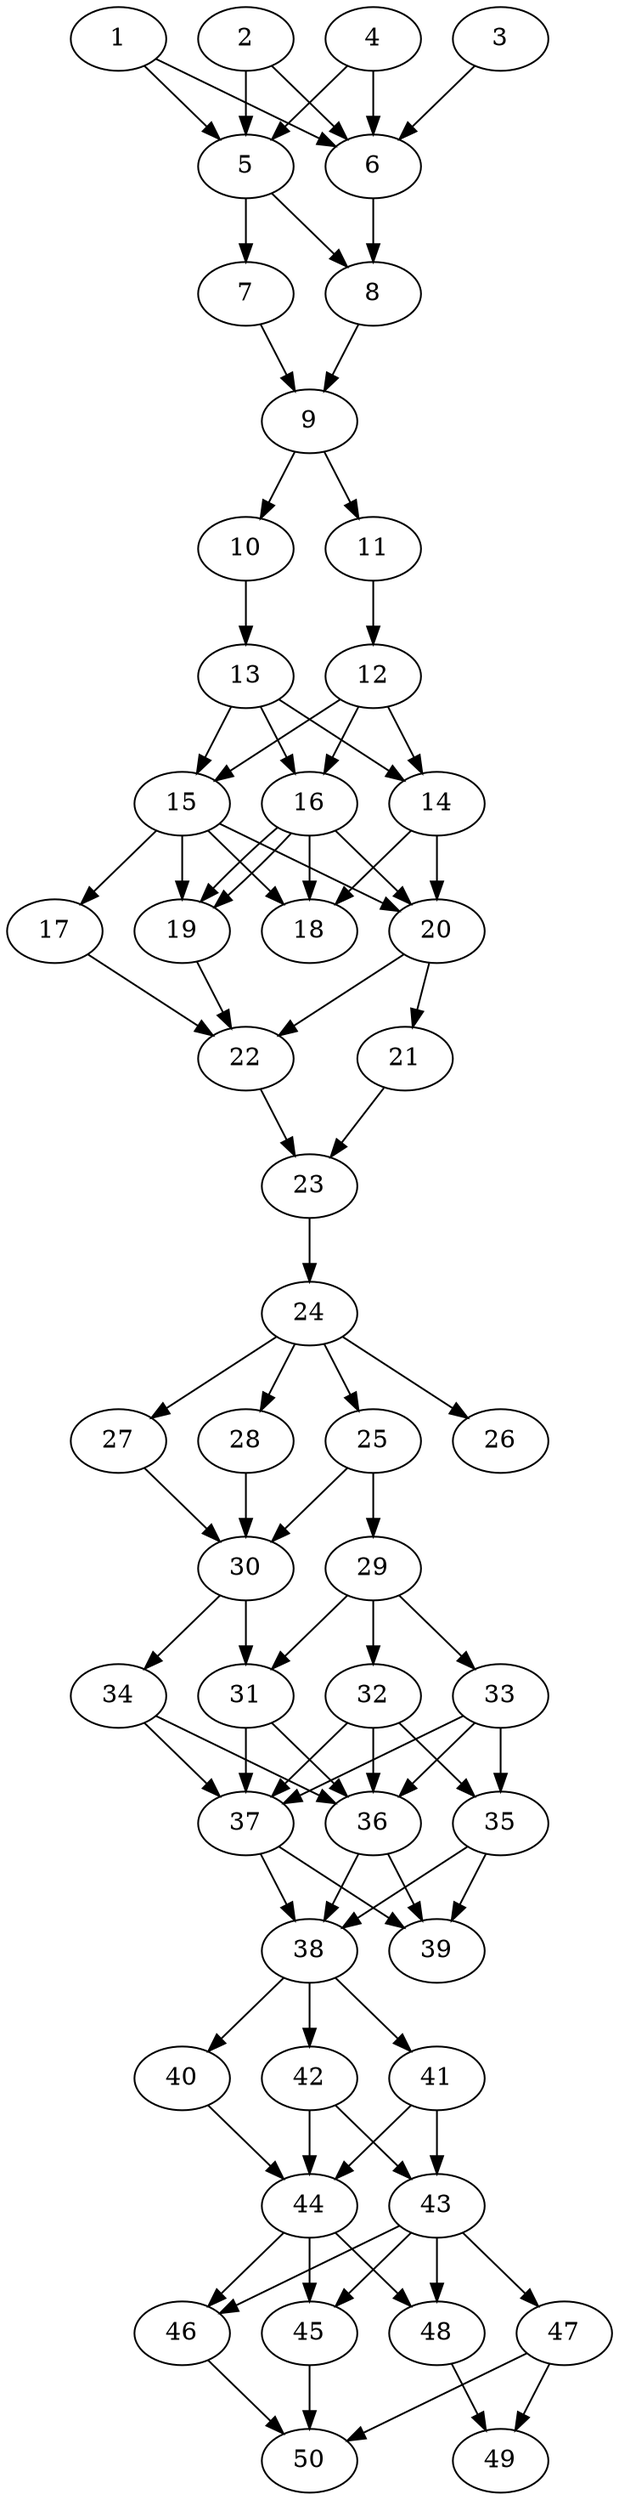 // DAG automatically generated by daggen at Thu Oct  3 14:07:57 2019
// ./daggen --dot -n 50 --ccr 0.5 --fat 0.3 --regular 0.5 --density 0.9 --mindata 5242880 --maxdata 52428800 
digraph G {
  1 [size="51875840", alpha="0.13", expect_size="25937920"] 
  1 -> 5 [size ="25937920"]
  1 -> 6 [size ="25937920"]
  2 [size="104382464", alpha="0.11", expect_size="52191232"] 
  2 -> 5 [size ="52191232"]
  2 -> 6 [size ="52191232"]
  3 [size="63240192", alpha="0.04", expect_size="31620096"] 
  3 -> 6 [size ="31620096"]
  4 [size="70610944", alpha="0.02", expect_size="35305472"] 
  4 -> 5 [size ="35305472"]
  4 -> 6 [size ="35305472"]
  5 [size="18857984", alpha="0.04", expect_size="9428992"] 
  5 -> 7 [size ="9428992"]
  5 -> 8 [size ="9428992"]
  6 [size="54896640", alpha="0.17", expect_size="27448320"] 
  6 -> 8 [size ="27448320"]
  7 [size="44023808", alpha="0.19", expect_size="22011904"] 
  7 -> 9 [size ="22011904"]
  8 [size="47226880", alpha="0.06", expect_size="23613440"] 
  8 -> 9 [size ="23613440"]
  9 [size="43823104", alpha="0.13", expect_size="21911552"] 
  9 -> 10 [size ="21911552"]
  9 -> 11 [size ="21911552"]
  10 [size="28035072", alpha="0.10", expect_size="14017536"] 
  10 -> 13 [size ="14017536"]
  11 [size="51359744", alpha="0.15", expect_size="25679872"] 
  11 -> 12 [size ="25679872"]
  12 [size="19355648", alpha="0.16", expect_size="9677824"] 
  12 -> 14 [size ="9677824"]
  12 -> 15 [size ="9677824"]
  12 -> 16 [size ="9677824"]
  13 [size="71219200", alpha="0.09", expect_size="35609600"] 
  13 -> 14 [size ="35609600"]
  13 -> 15 [size ="35609600"]
  13 -> 16 [size ="35609600"]
  14 [size="91326464", alpha="0.08", expect_size="45663232"] 
  14 -> 18 [size ="45663232"]
  14 -> 20 [size ="45663232"]
  15 [size="102041600", alpha="0.10", expect_size="51020800"] 
  15 -> 17 [size ="51020800"]
  15 -> 18 [size ="51020800"]
  15 -> 19 [size ="51020800"]
  15 -> 20 [size ="51020800"]
  16 [size="27674624", alpha="0.16", expect_size="13837312"] 
  16 -> 18 [size ="13837312"]
  16 -> 19 [size ="13837312"]
  16 -> 19 [size ="13837312"]
  16 -> 20 [size ="13837312"]
  17 [size="13078528", alpha="0.06", expect_size="6539264"] 
  17 -> 22 [size ="6539264"]
  18 [size="102000640", alpha="0.13", expect_size="51000320"] 
  19 [size="35977216", alpha="0.14", expect_size="17988608"] 
  19 -> 22 [size ="17988608"]
  20 [size="95647744", alpha="0.01", expect_size="47823872"] 
  20 -> 21 [size ="47823872"]
  20 -> 22 [size ="47823872"]
  21 [size="47882240", alpha="0.17", expect_size="23941120"] 
  21 -> 23 [size ="23941120"]
  22 [size="22118400", alpha="0.13", expect_size="11059200"] 
  22 -> 23 [size ="11059200"]
  23 [size="99563520", alpha="0.19", expect_size="49781760"] 
  23 -> 24 [size ="49781760"]
  24 [size="49610752", alpha="0.19", expect_size="24805376"] 
  24 -> 25 [size ="24805376"]
  24 -> 26 [size ="24805376"]
  24 -> 27 [size ="24805376"]
  24 -> 28 [size ="24805376"]
  25 [size="86884352", alpha="0.00", expect_size="43442176"] 
  25 -> 29 [size ="43442176"]
  25 -> 30 [size ="43442176"]
  26 [size="40060928", alpha="0.11", expect_size="20030464"] 
  27 [size="20240384", alpha="0.09", expect_size="10120192"] 
  27 -> 30 [size ="10120192"]
  28 [size="48146432", alpha="0.14", expect_size="24073216"] 
  28 -> 30 [size ="24073216"]
  29 [size="15820800", alpha="0.07", expect_size="7910400"] 
  29 -> 31 [size ="7910400"]
  29 -> 32 [size ="7910400"]
  29 -> 33 [size ="7910400"]
  30 [size="82886656", alpha="0.04", expect_size="41443328"] 
  30 -> 31 [size ="41443328"]
  30 -> 34 [size ="41443328"]
  31 [size="88412160", alpha="0.09", expect_size="44206080"] 
  31 -> 36 [size ="44206080"]
  31 -> 37 [size ="44206080"]
  32 [size="73789440", alpha="0.16", expect_size="36894720"] 
  32 -> 35 [size ="36894720"]
  32 -> 36 [size ="36894720"]
  32 -> 37 [size ="36894720"]
  33 [size="38541312", alpha="0.15", expect_size="19270656"] 
  33 -> 35 [size ="19270656"]
  33 -> 36 [size ="19270656"]
  33 -> 37 [size ="19270656"]
  34 [size="35426304", alpha="0.12", expect_size="17713152"] 
  34 -> 36 [size ="17713152"]
  34 -> 37 [size ="17713152"]
  35 [size="30197760", alpha="0.09", expect_size="15098880"] 
  35 -> 38 [size ="15098880"]
  35 -> 39 [size ="15098880"]
  36 [size="31229952", alpha="0.09", expect_size="15614976"] 
  36 -> 38 [size ="15614976"]
  36 -> 39 [size ="15614976"]
  37 [size="82937856", alpha="0.09", expect_size="41468928"] 
  37 -> 38 [size ="41468928"]
  37 -> 39 [size ="41468928"]
  38 [size="30113792", alpha="0.09", expect_size="15056896"] 
  38 -> 40 [size ="15056896"]
  38 -> 41 [size ="15056896"]
  38 -> 42 [size ="15056896"]
  39 [size="98244608", alpha="0.15", expect_size="49122304"] 
  40 [size="37556224", alpha="0.18", expect_size="18778112"] 
  40 -> 44 [size ="18778112"]
  41 [size="54337536", alpha="0.09", expect_size="27168768"] 
  41 -> 43 [size ="27168768"]
  41 -> 44 [size ="27168768"]
  42 [size="95096832", alpha="0.03", expect_size="47548416"] 
  42 -> 43 [size ="47548416"]
  42 -> 44 [size ="47548416"]
  43 [size="74328064", alpha="0.16", expect_size="37164032"] 
  43 -> 45 [size ="37164032"]
  43 -> 46 [size ="37164032"]
  43 -> 47 [size ="37164032"]
  43 -> 48 [size ="37164032"]
  44 [size="52770816", alpha="0.17", expect_size="26385408"] 
  44 -> 45 [size ="26385408"]
  44 -> 46 [size ="26385408"]
  44 -> 48 [size ="26385408"]
  45 [size="16889856", alpha="0.14", expect_size="8444928"] 
  45 -> 50 [size ="8444928"]
  46 [size="58243072", alpha="0.17", expect_size="29121536"] 
  46 -> 50 [size ="29121536"]
  47 [size="99651584", alpha="0.03", expect_size="49825792"] 
  47 -> 49 [size ="49825792"]
  47 -> 50 [size ="49825792"]
  48 [size="49336320", alpha="0.16", expect_size="24668160"] 
  48 -> 49 [size ="24668160"]
  49 [size="93184000", alpha="0.11", expect_size="46592000"] 
  50 [size="67944448", alpha="0.01", expect_size="33972224"] 
}
